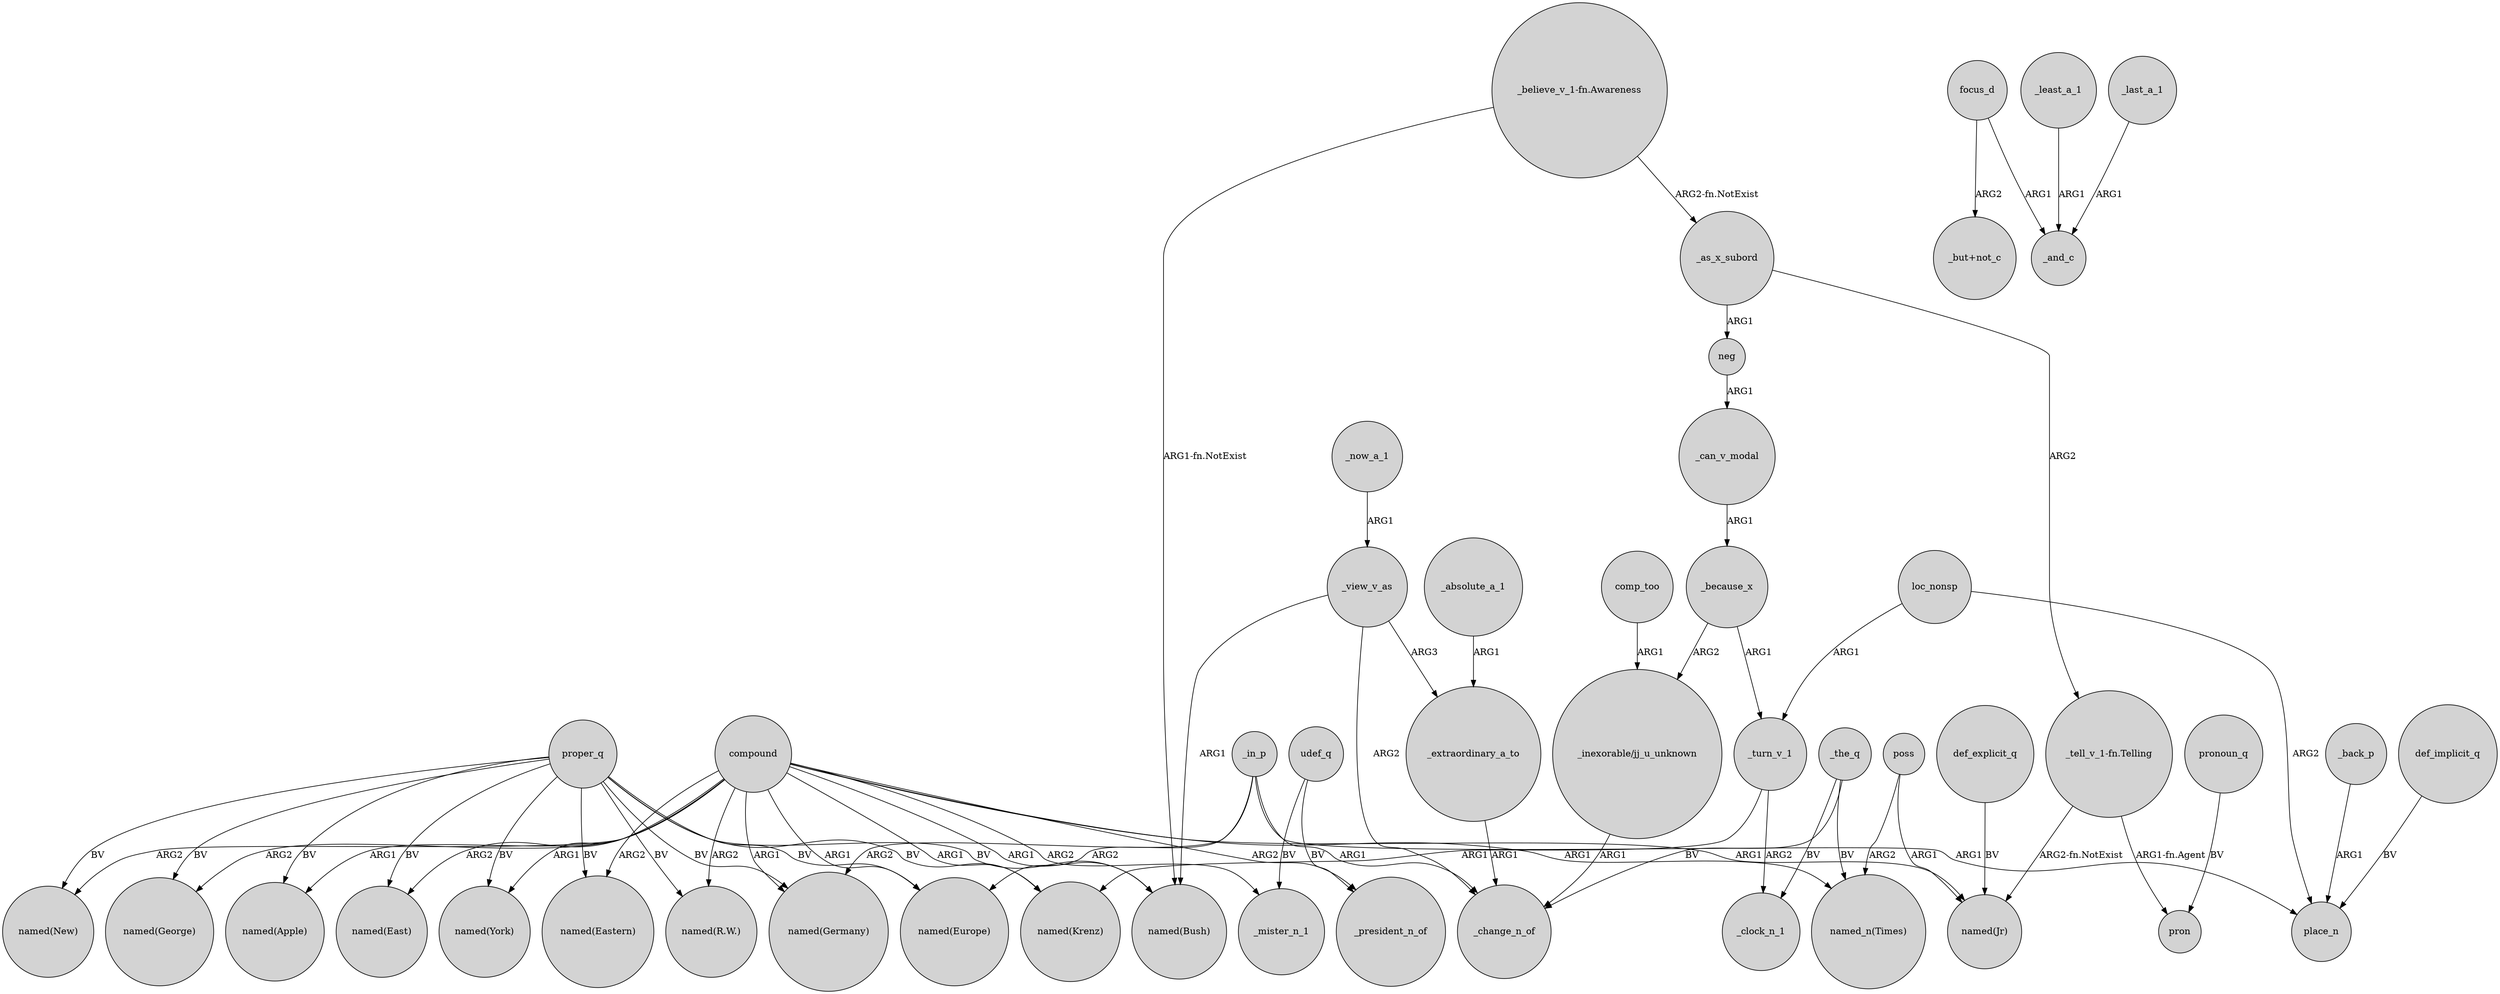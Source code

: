 digraph {
	node [shape=circle style=filled]
	"_inexorable/jj_u_unknown" -> _change_n_of [label=ARG1]
	compound -> "named(Jr)" [label=ARG1]
	compound -> _president_n_of [label=ARG2]
	proper_q -> "named(Germany)" [label=BV]
	compound -> "named(New)" [label=ARG2]
	compound -> "named(Apple)" [label=ARG1]
	"_tell_v_1-fn.Telling" -> pron [label="ARG1-fn.Agent"]
	proper_q -> "named(New)" [label=BV]
	focus_d -> "_but+not_c" [label=ARG2]
	proper_q -> "named(Apple)" [label=BV]
	poss -> "named_n(Times)" [label=ARG2]
	proper_q -> "named(R.W.)" [label=BV]
	compound -> "named(R.W.)" [label=ARG2]
	compound -> _mister_n_1 [label=ARG2]
	_in_p -> "named(Europe)" [label=ARG2]
	_turn_v_1 -> "named(Krenz)" [label=ARG1]
	proper_q -> "named(Krenz)" [label=BV]
	loc_nonsp -> _turn_v_1 [label=ARG1]
	udef_q -> _mister_n_1 [label=BV]
	compound -> "named(Eastern)" [label=ARG2]
	_as_x_subord -> neg [label=ARG1]
	compound -> "named(George)" [label=ARG2]
	def_implicit_q -> place_n [label=BV]
	_in_p -> "named(Germany)" [label=ARG2]
	"_believe_v_1-fn.Awareness" -> _as_x_subord [label="ARG2-fn.NotExist"]
	"_tell_v_1-fn.Telling" -> "named(Jr)" [label="ARG2-fn.NotExist"]
	_least_a_1 -> _and_c [label=ARG1]
	_view_v_as -> "named(Bush)" [label=ARG1]
	proper_q -> "named(Eastern)" [label=BV]
	_because_x -> _turn_v_1 [label=ARG1]
	def_explicit_q -> "named(Jr)" [label=BV]
	compound -> "named(Europe)" [label=ARG1]
	_last_a_1 -> _and_c [label=ARG1]
	_the_q -> _clock_n_1 [label=BV]
	_in_p -> _change_n_of [label=ARG1]
	pronoun_q -> pron [label=BV]
	compound -> "named(York)" [label=ARG1]
	_turn_v_1 -> _clock_n_1 [label=ARG2]
	udef_q -> _president_n_of [label=BV]
	_as_x_subord -> "_tell_v_1-fn.Telling" [label=ARG2]
	"_believe_v_1-fn.Awareness" -> "named(Bush)" [label="ARG1-fn.NotExist"]
	_now_a_1 -> _view_v_as [label=ARG1]
	proper_q -> "named(Europe)" [label=BV]
	_in_p -> place_n [label=ARG1]
	compound -> "named(Germany)" [label=ARG1]
	poss -> "named(Jr)" [label=ARG1]
	focus_d -> _and_c [label=ARG1]
	proper_q -> "named(Bush)" [label=BV]
	proper_q -> "named(George)" [label=BV]
	compound -> "named_n(Times)" [label=ARG1]
	compound -> "named(Krenz)" [label=ARG1]
	neg -> _can_v_modal [label=ARG1]
	_the_q -> _change_n_of [label=BV]
	loc_nonsp -> place_n [label=ARG2]
	_the_q -> "named_n(Times)" [label=BV]
	_back_p -> place_n [label=ARG1]
	_absolute_a_1 -> _extraordinary_a_to [label=ARG1]
	_extraordinary_a_to -> _change_n_of [label=ARG1]
	_view_v_as -> _extraordinary_a_to [label=ARG3]
	comp_too -> "_inexorable/jj_u_unknown" [label=ARG1]
	_because_x -> "_inexorable/jj_u_unknown" [label=ARG2]
	proper_q -> "named(York)" [label=BV]
	proper_q -> "named(East)" [label=BV]
	_can_v_modal -> _because_x [label=ARG1]
	_view_v_as -> _change_n_of [label=ARG2]
	compound -> "named(East)" [label=ARG2]
	compound -> "named(Bush)" [label=ARG1]
}
